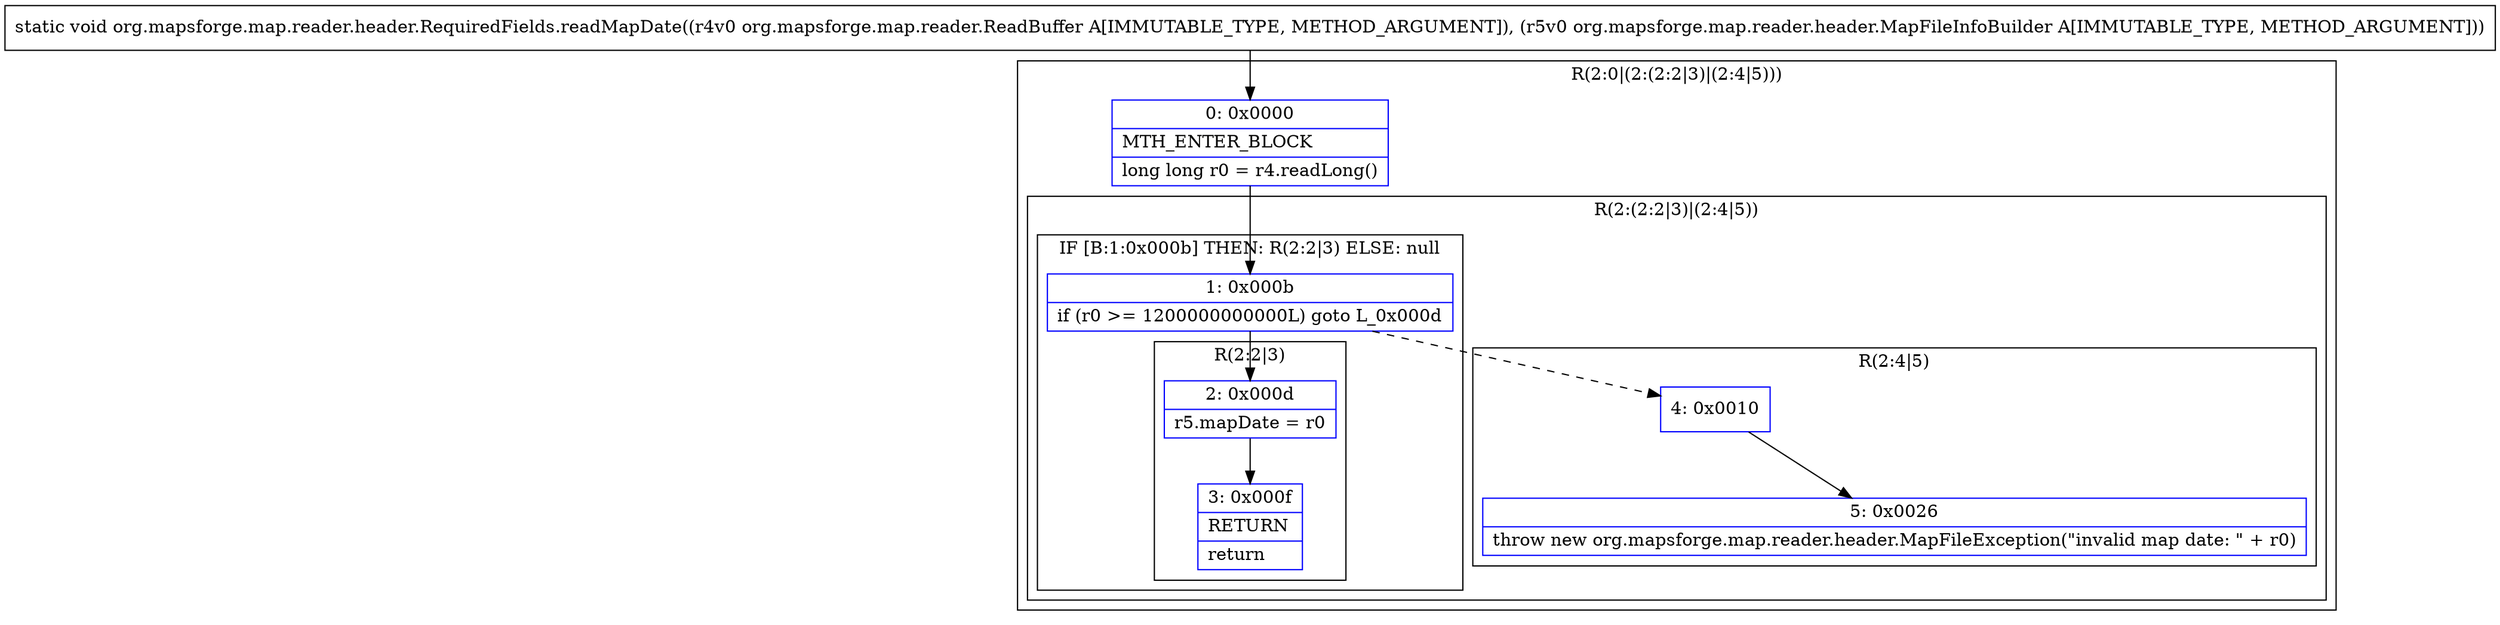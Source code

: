 digraph "CFG fororg.mapsforge.map.reader.header.RequiredFields.readMapDate(Lorg\/mapsforge\/map\/reader\/ReadBuffer;Lorg\/mapsforge\/map\/reader\/header\/MapFileInfoBuilder;)V" {
subgraph cluster_Region_1818007496 {
label = "R(2:0|(2:(2:2|3)|(2:4|5)))";
node [shape=record,color=blue];
Node_0 [shape=record,label="{0\:\ 0x0000|MTH_ENTER_BLOCK\l|long long r0 = r4.readLong()\l}"];
subgraph cluster_Region_182978737 {
label = "R(2:(2:2|3)|(2:4|5))";
node [shape=record,color=blue];
subgraph cluster_IfRegion_1761081458 {
label = "IF [B:1:0x000b] THEN: R(2:2|3) ELSE: null";
node [shape=record,color=blue];
Node_1 [shape=record,label="{1\:\ 0x000b|if (r0 \>= 1200000000000L) goto L_0x000d\l}"];
subgraph cluster_Region_336991119 {
label = "R(2:2|3)";
node [shape=record,color=blue];
Node_2 [shape=record,label="{2\:\ 0x000d|r5.mapDate = r0\l}"];
Node_3 [shape=record,label="{3\:\ 0x000f|RETURN\l|return\l}"];
}
}
subgraph cluster_Region_1135999275 {
label = "R(2:4|5)";
node [shape=record,color=blue];
Node_4 [shape=record,label="{4\:\ 0x0010}"];
Node_5 [shape=record,label="{5\:\ 0x0026|throw new org.mapsforge.map.reader.header.MapFileException(\"invalid map date: \" + r0)\l}"];
}
}
}
MethodNode[shape=record,label="{static void org.mapsforge.map.reader.header.RequiredFields.readMapDate((r4v0 org.mapsforge.map.reader.ReadBuffer A[IMMUTABLE_TYPE, METHOD_ARGUMENT]), (r5v0 org.mapsforge.map.reader.header.MapFileInfoBuilder A[IMMUTABLE_TYPE, METHOD_ARGUMENT])) }"];
MethodNode -> Node_0;
Node_0 -> Node_1;
Node_1 -> Node_2;
Node_1 -> Node_4[style=dashed];
Node_2 -> Node_3;
Node_4 -> Node_5;
}

